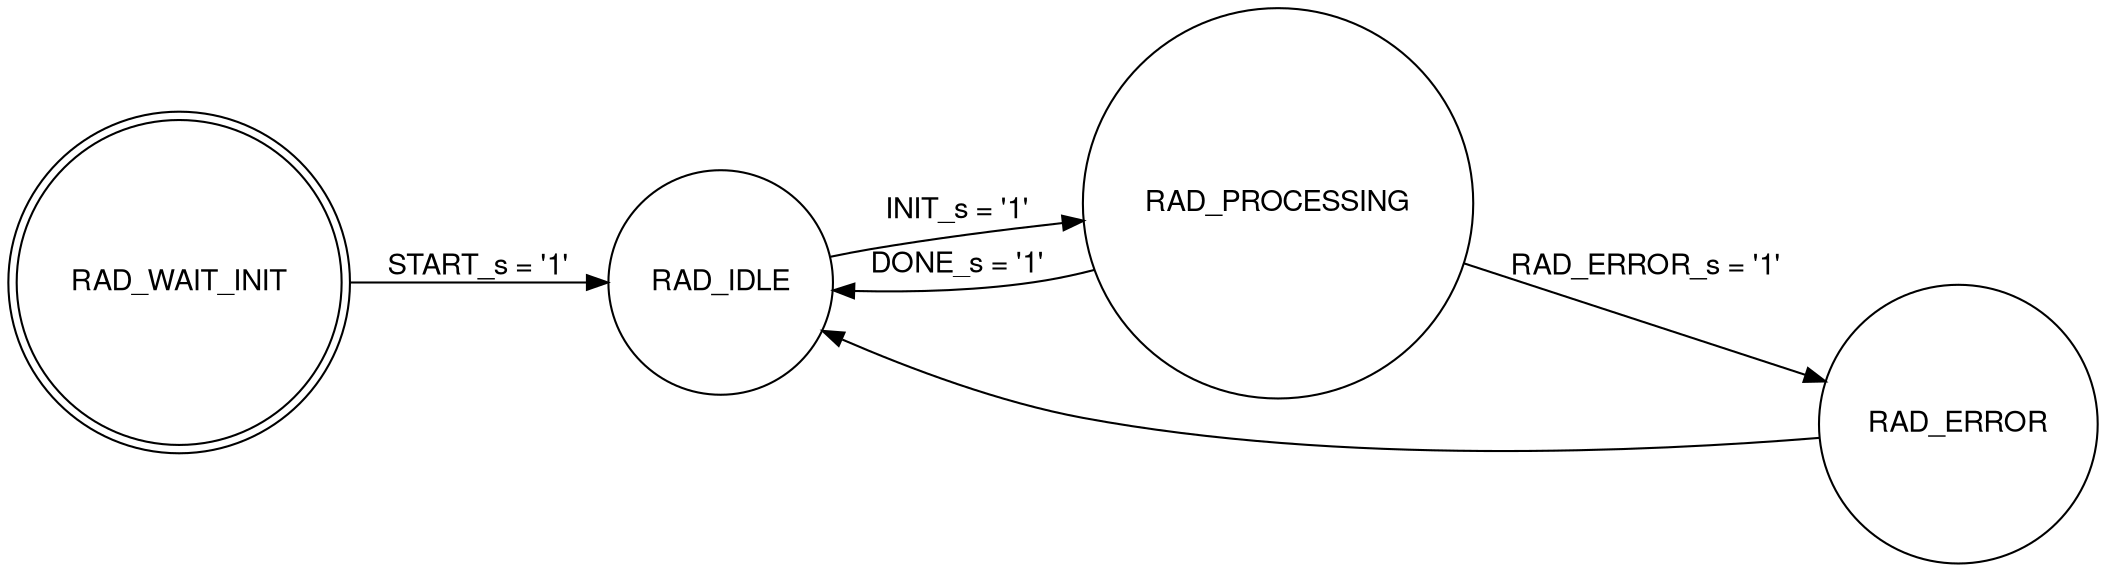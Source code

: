 

digraph my_fsm{
    fontname="Helvetica,Arial,sans-serif"
    node [fontname="Helvetica,Arial,sans-serif"]
    edge [fontname="Helvetica,Arial,sans-serif"]
    rankdir=LR;
    node [shape = doublecircle]; RAD_WAIT_INIT;
    node [shape = circle];

    RAD_WAIT_INIT [label="RAD_WAIT_INIT"];
    RAD_IDLE [label="RAD_IDLE"];
    RAD_PROCESSING[label="RAD_PROCESSING"];
    RAD_ERROR [label="RAD_ERROR"];

    RAD_WAIT_INIT->RAD_IDLE [label ="START_s = '1'"];
    RAD_PROCESSING-> RAD_IDLE [label = "DONE_s = '1'"];

    RAD_IDLE ->RAD_PROCESSING [label="INIT_s = '1'"];
    RAD_PROCESSING -> RAD_ERROR[label="RAD_ERROR_s = '1'"];

    RAD_ERROR -> RAD_IDLE;

}